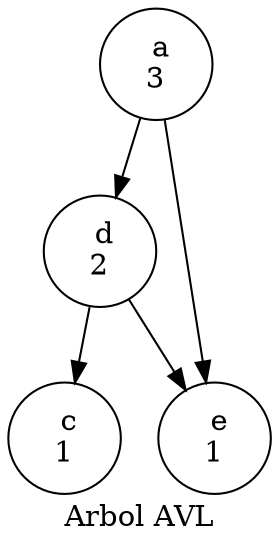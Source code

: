 digraph arbolAVL{
rankdir=TB;
nodoa[ label = " a
3" ];
nodoa->nodod
nodod[ label = " d
2" ];
nodod->nodoc
nodoc[ label = " c
1" ];
nodod->nodoe
nodoe[ label = " e
1" ];
nodoa->nodoe
nodoe[ label = " e
1" ];

label = " Arbol AVL "; 
}
